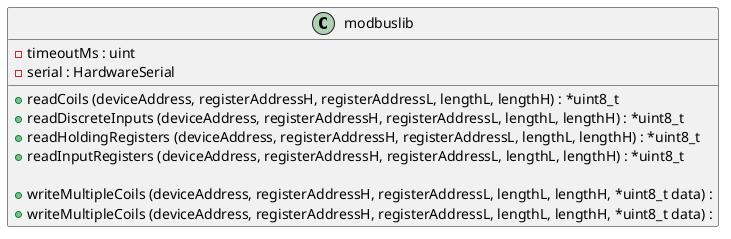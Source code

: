 @startuml modbusmaster
    class modbuslib {
        - timeoutMs : uint
        - serial : HardwareSerial

        + readCoils (deviceAddress, registerAddressH, registerAddressL, lengthL, lengthH) : *uint8_t
        + readDiscreteInputs (deviceAddress, registerAddressH, registerAddressL, lengthL, lengthH) : *uint8_t
        + readHoldingRegisters (deviceAddress, registerAddressH, registerAddressL, lengthL, lengthH) : *uint8_t
        + readInputRegisters (deviceAddress, registerAddressH, registerAddressL, lengthL, lengthH) : *uint8_t

        + writeMultipleCoils (deviceAddress, registerAddressH, registerAddressL, lengthL, lengthH, *uint8_t data) : 
        + writeMultipleCoils (deviceAddress, registerAddressH, registerAddressL, lengthL, lengthH, *uint8_t data) :
    }
@enduml